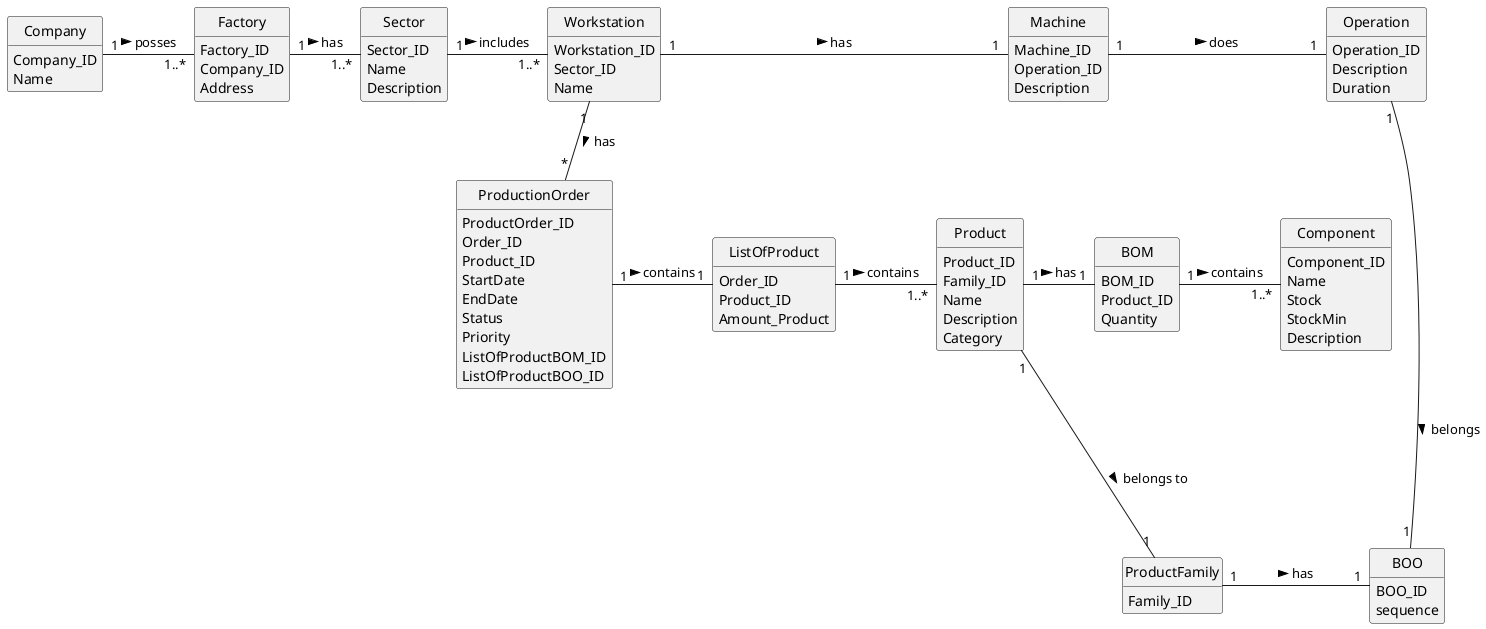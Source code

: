 @startuml
skinparam monochrome true
skinparam packageStyle rectangle
skinparam shadowing false
skinparam classAttributeIconSize 0
hide circle
hide methods
'left to right direction

class ProductionOrder {
    ProductOrder_ID
    Order_ID
    Product_ID
    StartDate
    EndDate
    Status
    Priority
    ListOfProductBOM_ID
    ListOfProductBOO_ID
}

class ListOfProduct {
    Order_ID
    Product_ID
    Amount_Product
}

class Product {
    Product_ID
    Family_ID
    Name
    Description
    Category
}

class ProductFamily {
    Family_ID
}

class BOM {
    BOM_ID
    Product_ID
    Quantity
}

class Component {
    Component_ID
    Name
    Stock
    StockMin
    Description
}

class Operation {
    Operation_ID
    Description
    Duration
}

class Workstation {
    Workstation_ID
    Sector_ID
    Name
}

class Sector {
    Sector_ID
    Name
    Description
}

class BOO {
    BOO_ID
    sequence
}

class Machine{
    Machine_ID
    Operation_ID
    Description
}

class Company {
    Company_ID
    Name
}

Class Factory {
    Factory_ID
    Company_ID
    Address
}

Company "1" - "1..*" Factory : posses >
Factory "1" - "1..*" Sector: has >
Sector "1" - "1..*" Workstation: includes >
Workstation "1" - "1" Machine: has >
Machine "1" - "1" Operation: does >
Operation "1" ---- "1" BOO: belongs >
ProductFamily "1" - "1" BOO: has >
Product "1" --- "1" ProductFamily : belongs to >
Product "1" - "1" BOM : has >
ListOfProduct "1" - "1..*" Product : contains >
ProductionOrder "1" - "1" ListOfProduct : contains >
Workstation "1" -- "*" ProductionOrder: has >
BOM "1" - "1..*" Component : contains >

@enduml
